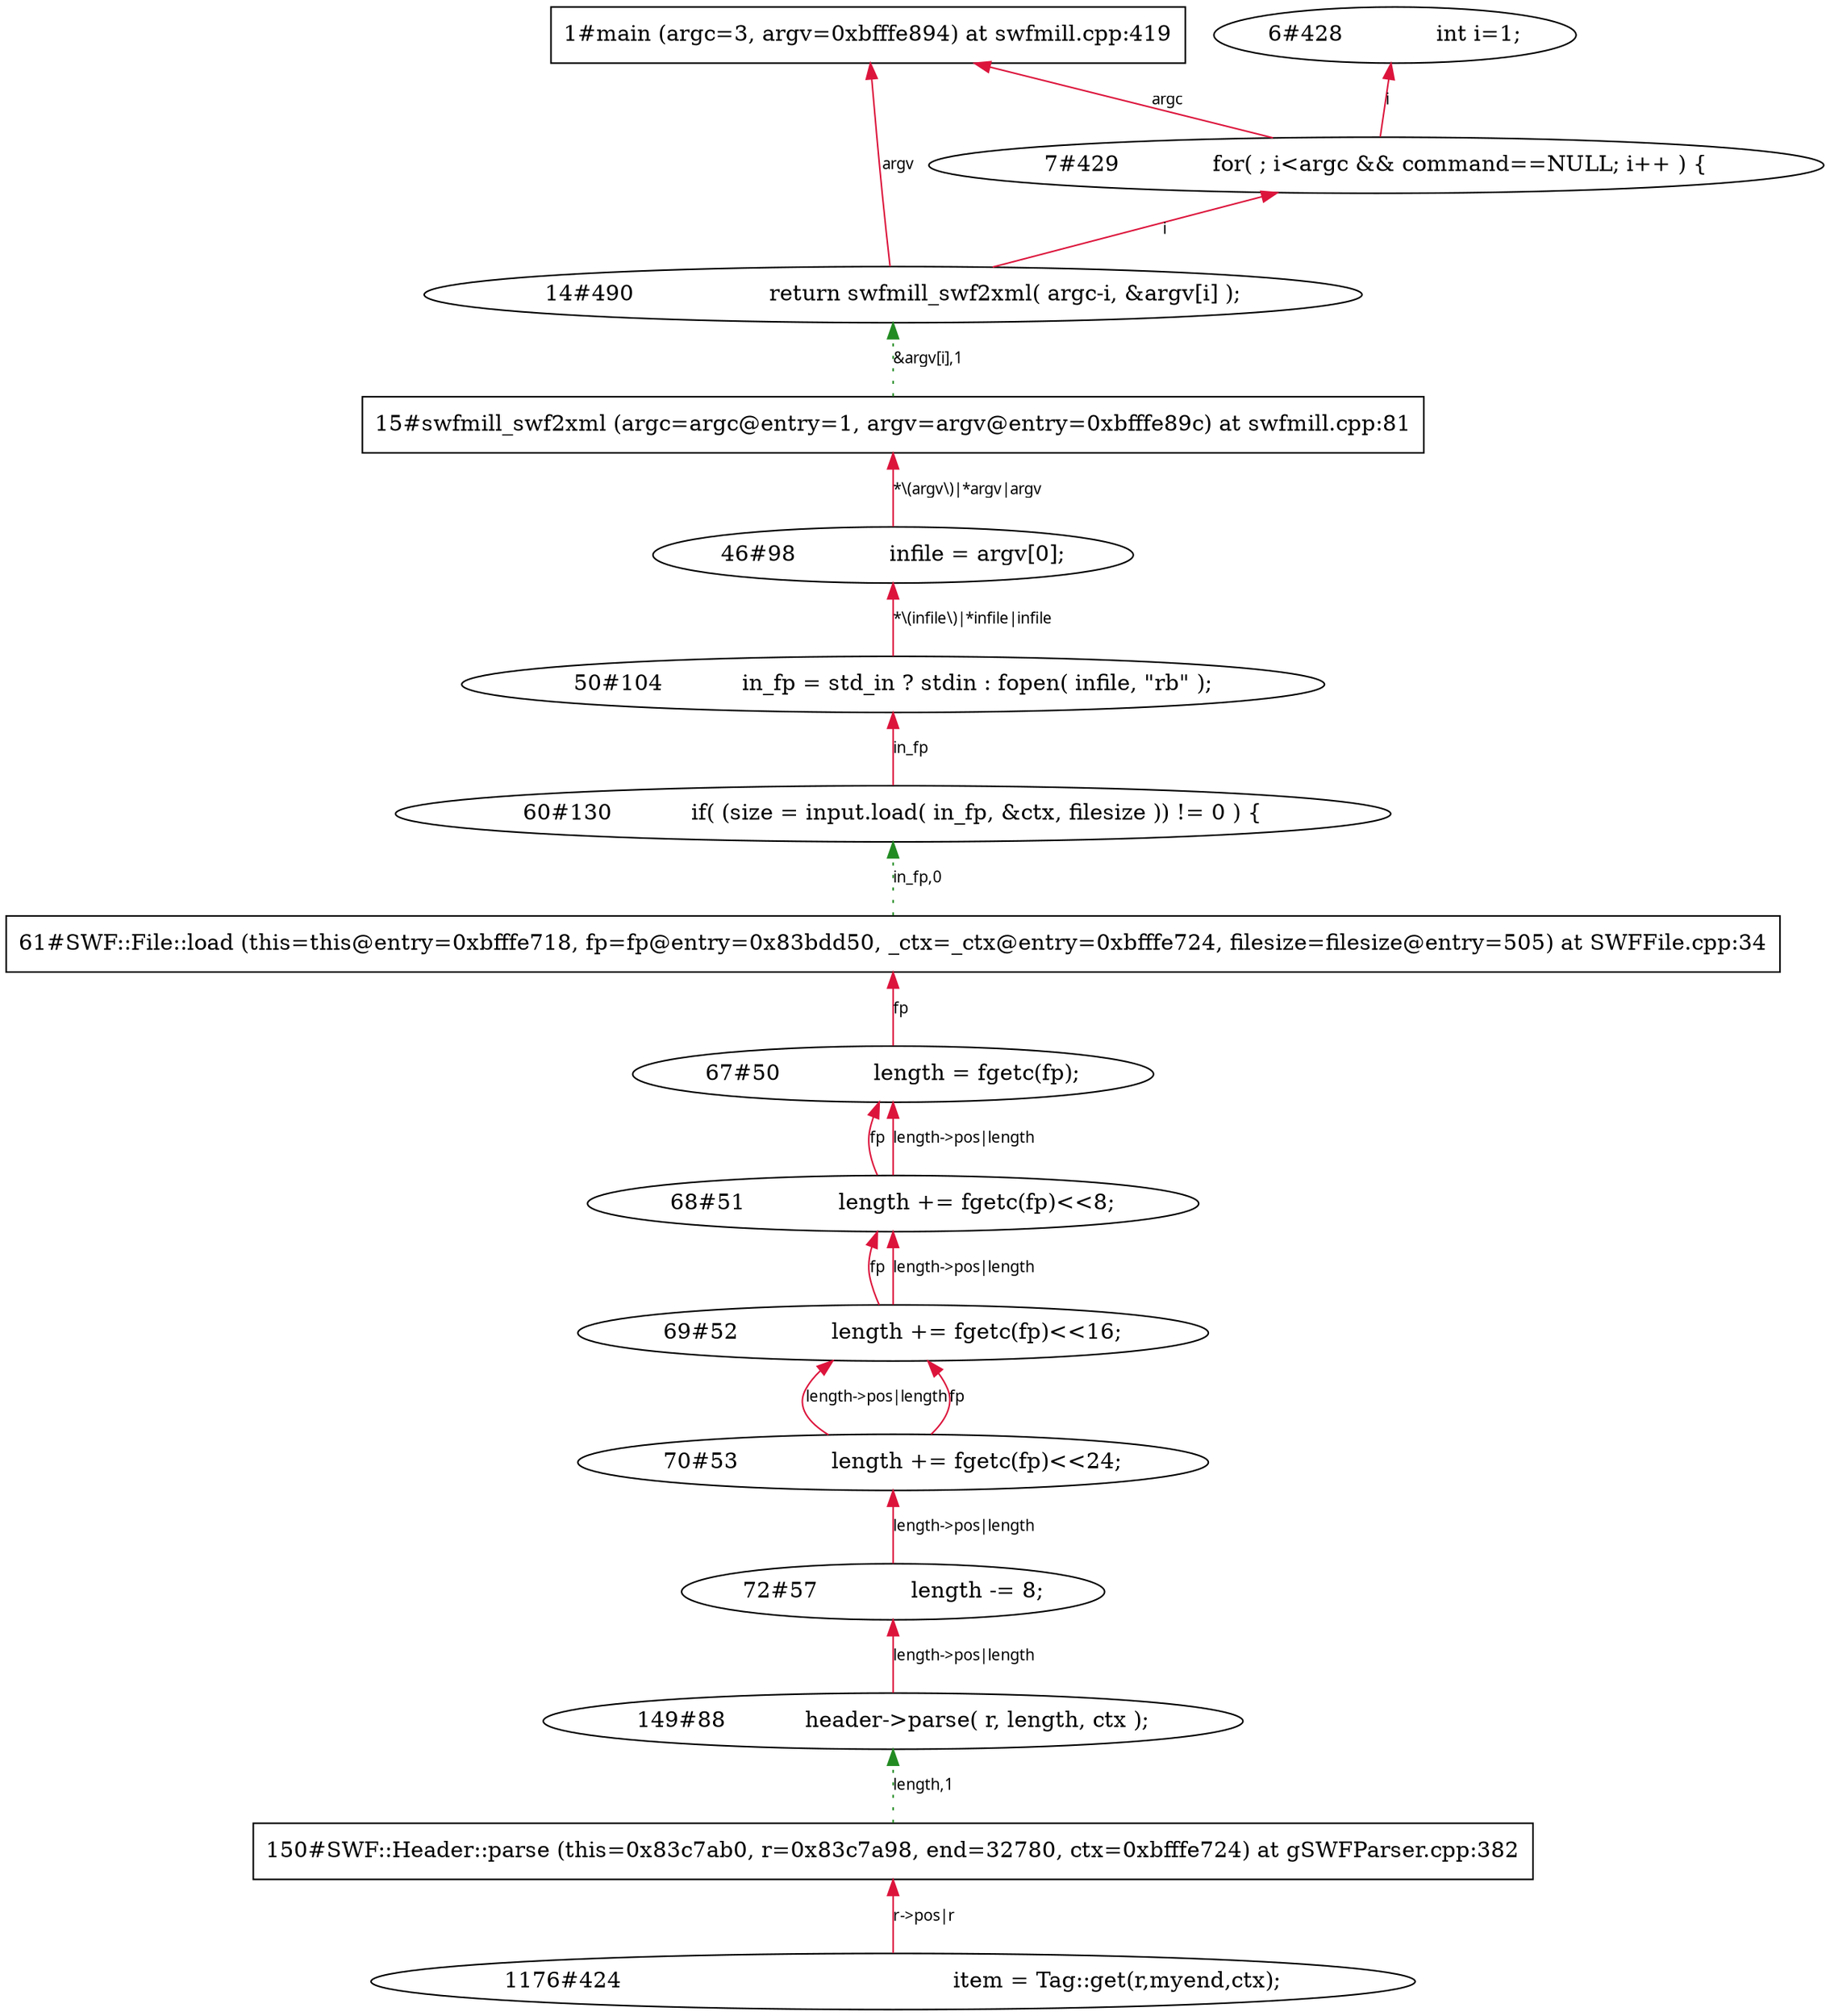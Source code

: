 digraph tiantgraph{
rankdir="BT";
"1#main (argc=3, argv=0xbfffe894) at swfmill.cpp:419"[shape="record"];
"67#50		length = fgetc(fp);";
"68#51		length += fgetc(fp)<<8;";
"69#52		length += fgetc(fp)<<16;";
"70#53		length += fgetc(fp)<<24;";
"7#429		for( ; i<argc && command==NULL; i++ ) \{";
"72#57		length -= 8;";
"46#98		infile = argv[0];";
"15#swfmill_swf2xml (argc=argc@entry=1, argv=argv@entry=0xbfffe89c) at swfmill.cpp:81"[shape="record"];
"14#490			return swfmill_swf2xml( argc-i, &argv[i] );";
"50#104		in_fp = std_in ? stdin : fopen( infile, \"rb\" );";
"149#88		header->parse( r, length, ctx );";
"150#SWF::Header::parse (this=0x83c7ab0, r=0x83c7a98, end=32780, ctx=0xbfffe724) at gSWFParser.cpp:382"[shape="record"];
"1176#424						item = Tag::get(r,myend,ctx);";
"60#130		if( (size = input.load( in_fp, &ctx, filesize )) != 0 ) \{";
"61#SWF::File::load (this=this@entry=0xbfffe718, fp=fp@entry=0x83bdd50, _ctx=_ctx@entry=0xbfffe724, filesize=filesize@entry=505) at SWFFile.cpp:34"[shape="record"];
"6#428		int i=1;";
edge [fontname = "Verdana", fontsize = 10, color="crimson", style="solid"];
"67#50		length = fgetc(fp);"->"61#SWF::File::load (this=this@entry=0xbfffe718, fp=fp@entry=0x83bdd50, _ctx=_ctx@entry=0xbfffe724, filesize=filesize@entry=505) at SWFFile.cpp:34"[label="fp"];
"68#51		length += fgetc(fp)<<8;"->"67#50		length = fgetc(fp);"[label="fp"];
"68#51		length += fgetc(fp)<<8;"->"67#50		length = fgetc(fp);"[label="length->pos|length"];
"69#52		length += fgetc(fp)<<16;"->"68#51		length += fgetc(fp)<<8;"[label="fp"];
"69#52		length += fgetc(fp)<<16;"->"68#51		length += fgetc(fp)<<8;"[label="length->pos|length"];
"70#53		length += fgetc(fp)<<24;"->"69#52		length += fgetc(fp)<<16;"[label="length->pos|length"];
"70#53		length += fgetc(fp)<<24;"->"69#52		length += fgetc(fp)<<16;"[label="fp"];
"7#429		for( ; i<argc && command==NULL; i++ ) \{"->"1#main (argc=3, argv=0xbfffe894) at swfmill.cpp:419"[label="argc"];
"7#429		for( ; i<argc && command==NULL; i++ ) \{"->"6#428		int i=1;"[label="i"];
"72#57		length -= 8;"->"70#53		length += fgetc(fp)<<24;"[label="length->pos|length"];
"46#98		infile = argv[0];"->"15#swfmill_swf2xml (argc=argc@entry=1, argv=argv@entry=0xbfffe89c) at swfmill.cpp:81"[label="*\\(argv\\)|*argv|argv"];
"14#490			return swfmill_swf2xml( argc-i, &argv[i] );"->"1#main (argc=3, argv=0xbfffe894) at swfmill.cpp:419"[label="argv"];
"14#490			return swfmill_swf2xml( argc-i, &argv[i] );"->"7#429		for( ; i<argc && command==NULL; i++ ) \{"[label="i"];
"50#104		in_fp = std_in ? stdin : fopen( infile, \"rb\" );"->"46#98		infile = argv[0];"[label="*\\(infile\\)|*infile|infile"];
"149#88		header->parse( r, length, ctx );"->"72#57		length -= 8;"[label="length->pos|length"];
"1176#424						item = Tag::get(r,myend,ctx);"->"150#SWF::Header::parse (this=0x83c7ab0, r=0x83c7a98, end=32780, ctx=0xbfffe724) at gSWFParser.cpp:382"[label="r->pos|r"];
"60#130		if( (size = input.load( in_fp, &ctx, filesize )) != 0 ) \{"->"50#104		in_fp = std_in ? stdin : fopen( infile, \"rb\" );"[label="in_fp"];
"61#SWF::File::load (this=this@entry=0xbfffe718, fp=fp@entry=0x83bdd50, _ctx=_ctx@entry=0xbfffe724, filesize=filesize@entry=505) at SWFFile.cpp:34"->"60#130		if( (size = input.load( in_fp, &ctx, filesize )) != 0 ) \{"[label="in_fp,0",style="dotted", color="forestgreen"];
"150#SWF::Header::parse (this=0x83c7ab0, r=0x83c7a98, end=32780, ctx=0xbfffe724) at gSWFParser.cpp:382"->"149#88		header->parse( r, length, ctx );"[label="length,1",style="dotted", color="forestgreen"];
"15#swfmill_swf2xml (argc=argc@entry=1, argv=argv@entry=0xbfffe89c) at swfmill.cpp:81"->"14#490			return swfmill_swf2xml( argc-i, &argv[i] );"[label="&argv[i],1",style="dotted", color="forestgreen"];
}